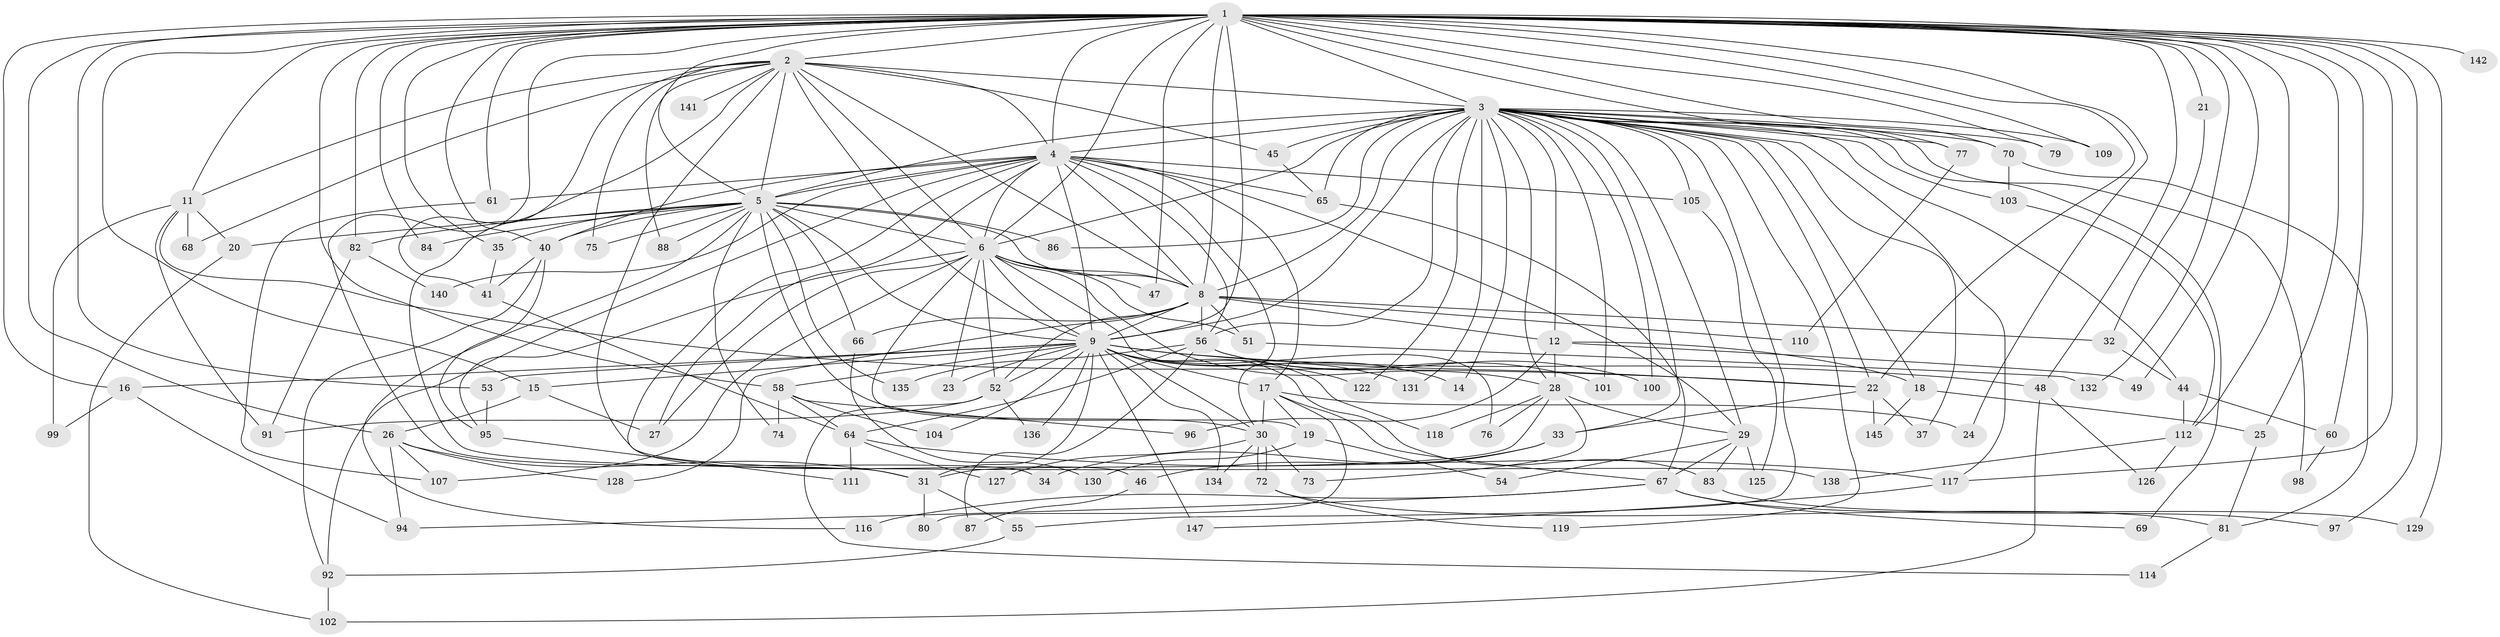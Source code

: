 // original degree distribution, {14: 0.006802721088435374, 19: 0.006802721088435374, 28: 0.006802721088435374, 20: 0.006802721088435374, 23: 0.006802721088435374, 21: 0.013605442176870748, 36: 0.006802721088435374, 18: 0.006802721088435374, 31: 0.006802721088435374, 6: 0.047619047619047616, 3: 0.19047619047619047, 2: 0.5102040816326531, 4: 0.12244897959183673, 7: 0.027210884353741496, 8: 0.013605442176870748, 5: 0.02040816326530612}
// Generated by graph-tools (version 1.1) at 2025/10/02/27/25 16:10:58]
// undirected, 114 vertices, 262 edges
graph export_dot {
graph [start="1"]
  node [color=gray90,style=filled];
  1 [super="+7"];
  2 [super="+62"];
  3 [super="+10"];
  4 [super="+42"];
  5 [super="+78"];
  6 [super="+57"];
  8 [super="+89"];
  9 [super="+63"];
  11 [super="+39"];
  12 [super="+13"];
  14;
  15;
  16;
  17 [super="+124"];
  18;
  19;
  20 [super="+121"];
  21;
  22 [super="+50"];
  23;
  24;
  25;
  26;
  27 [super="+143"];
  28 [super="+36"];
  29 [super="+139"];
  30 [super="+43"];
  31 [super="+38"];
  32;
  33;
  34;
  35 [super="+120"];
  37;
  40 [super="+59"];
  41;
  44;
  45;
  46;
  47;
  48;
  49;
  51;
  52 [super="+85"];
  53;
  54;
  55;
  56 [super="+123"];
  58;
  60;
  61;
  64 [super="+71"];
  65 [super="+115"];
  66;
  67 [super="+113"];
  68;
  69;
  70;
  72;
  73;
  74;
  75;
  76;
  77;
  79;
  80;
  81 [super="+90"];
  82;
  83;
  84;
  86;
  87;
  88;
  91 [super="+93"];
  92 [super="+133"];
  94 [super="+106"];
  95 [super="+108"];
  96;
  97;
  98;
  99;
  100;
  101;
  102;
  103;
  104;
  105;
  107 [super="+146"];
  109;
  110;
  111;
  112 [super="+144"];
  114;
  116;
  117 [super="+137"];
  118;
  119;
  122;
  125;
  126;
  127;
  128;
  129;
  130;
  131;
  132;
  134;
  135;
  136;
  138;
  140;
  141;
  142;
  145;
  147;
  1 -- 2 [weight=2];
  1 -- 3 [weight=4];
  1 -- 4 [weight=2];
  1 -- 5 [weight=2];
  1 -- 6 [weight=2];
  1 -- 8 [weight=2];
  1 -- 9 [weight=2];
  1 -- 15;
  1 -- 16;
  1 -- 34;
  1 -- 49;
  1 -- 61;
  1 -- 129;
  1 -- 132;
  1 -- 11;
  1 -- 142;
  1 -- 21;
  1 -- 22;
  1 -- 24;
  1 -- 25;
  1 -- 26;
  1 -- 35;
  1 -- 47;
  1 -- 48;
  1 -- 53;
  1 -- 58;
  1 -- 60;
  1 -- 70;
  1 -- 77;
  1 -- 79;
  1 -- 82;
  1 -- 84;
  1 -- 97;
  1 -- 109;
  1 -- 112;
  1 -- 40;
  1 -- 117;
  2 -- 3 [weight=2];
  2 -- 4;
  2 -- 5;
  2 -- 6 [weight=2];
  2 -- 8;
  2 -- 9;
  2 -- 11;
  2 -- 41;
  2 -- 45;
  2 -- 46;
  2 -- 68;
  2 -- 75;
  2 -- 88;
  2 -- 138;
  2 -- 141 [weight=2];
  3 -- 4 [weight=2];
  3 -- 5 [weight=3];
  3 -- 6 [weight=2];
  3 -- 8 [weight=3];
  3 -- 9 [weight=2];
  3 -- 12 [weight=2];
  3 -- 22;
  3 -- 29;
  3 -- 33;
  3 -- 44;
  3 -- 45;
  3 -- 55;
  3 -- 69;
  3 -- 79;
  3 -- 86;
  3 -- 98;
  3 -- 103;
  3 -- 105;
  3 -- 117;
  3 -- 122;
  3 -- 131;
  3 -- 70;
  3 -- 77;
  3 -- 14;
  3 -- 18;
  3 -- 37;
  3 -- 100;
  3 -- 101;
  3 -- 109;
  3 -- 119;
  3 -- 56;
  3 -- 65;
  3 -- 28;
  4 -- 5;
  4 -- 6;
  4 -- 8;
  4 -- 9;
  4 -- 17;
  4 -- 27;
  4 -- 40;
  4 -- 61;
  4 -- 65;
  4 -- 92;
  4 -- 105;
  4 -- 140;
  4 -- 30;
  4 -- 31;
  4 -- 56;
  4 -- 29;
  5 -- 6;
  5 -- 8;
  5 -- 9 [weight=2];
  5 -- 20;
  5 -- 30;
  5 -- 35;
  5 -- 40;
  5 -- 66;
  5 -- 74;
  5 -- 75;
  5 -- 82;
  5 -- 84;
  5 -- 86;
  5 -- 116;
  5 -- 135;
  5 -- 88;
  6 -- 8;
  6 -- 9 [weight=2];
  6 -- 19;
  6 -- 23;
  6 -- 27;
  6 -- 28;
  6 -- 47;
  6 -- 51;
  6 -- 76;
  6 -- 95;
  6 -- 107;
  6 -- 52;
  8 -- 9;
  8 -- 12;
  8 -- 32;
  8 -- 51;
  8 -- 52;
  8 -- 56;
  8 -- 66;
  8 -- 110;
  8 -- 128;
  9 -- 14;
  9 -- 15;
  9 -- 16;
  9 -- 17;
  9 -- 23;
  9 -- 30;
  9 -- 31;
  9 -- 48;
  9 -- 52;
  9 -- 53;
  9 -- 58;
  9 -- 83;
  9 -- 104;
  9 -- 118;
  9 -- 122;
  9 -- 131;
  9 -- 134;
  9 -- 136;
  9 -- 147;
  9 -- 22;
  11 -- 20;
  11 -- 68;
  11 -- 91;
  11 -- 99;
  11 -- 22;
  12 -- 28;
  12 -- 49;
  12 -- 96;
  12 -- 18;
  15 -- 26;
  15 -- 27;
  16 -- 99;
  16 -- 94;
  17 -- 19;
  17 -- 24;
  17 -- 67;
  17 -- 80;
  17 -- 30;
  18 -- 25;
  18 -- 145;
  19 -- 54;
  19 -- 130;
  20 -- 102;
  21 -- 32;
  22 -- 33;
  22 -- 37;
  22 -- 145;
  25 -- 81;
  26 -- 94;
  26 -- 128;
  26 -- 31;
  26 -- 107;
  28 -- 29;
  28 -- 31;
  28 -- 73;
  28 -- 76;
  28 -- 118;
  29 -- 54;
  29 -- 67;
  29 -- 83;
  29 -- 125;
  30 -- 72;
  30 -- 72;
  30 -- 127;
  30 -- 134;
  30 -- 73;
  31 -- 55;
  31 -- 80;
  32 -- 44;
  33 -- 34;
  33 -- 46;
  35 -- 41;
  40 -- 41;
  40 -- 92;
  40 -- 95;
  41 -- 64;
  44 -- 60;
  44 -- 112;
  45 -- 65;
  46 -- 87;
  48 -- 102;
  48 -- 126;
  51 -- 132;
  52 -- 91;
  52 -- 114;
  52 -- 136;
  53 -- 95;
  55 -- 92;
  56 -- 87;
  56 -- 100;
  56 -- 101;
  56 -- 135;
  56 -- 64;
  58 -- 64;
  58 -- 74;
  58 -- 96;
  58 -- 104;
  60 -- 98;
  61 -- 107;
  64 -- 111;
  64 -- 117;
  64 -- 127;
  65 -- 67;
  66 -- 130;
  67 -- 69;
  67 -- 94;
  67 -- 97;
  67 -- 116;
  70 -- 103;
  70 -- 81;
  72 -- 81;
  72 -- 119;
  77 -- 110;
  81 -- 114;
  82 -- 91;
  82 -- 140;
  83 -- 129;
  92 -- 102;
  95 -- 111;
  103 -- 112;
  105 -- 125;
  112 -- 126;
  112 -- 138;
  117 -- 147;
}

